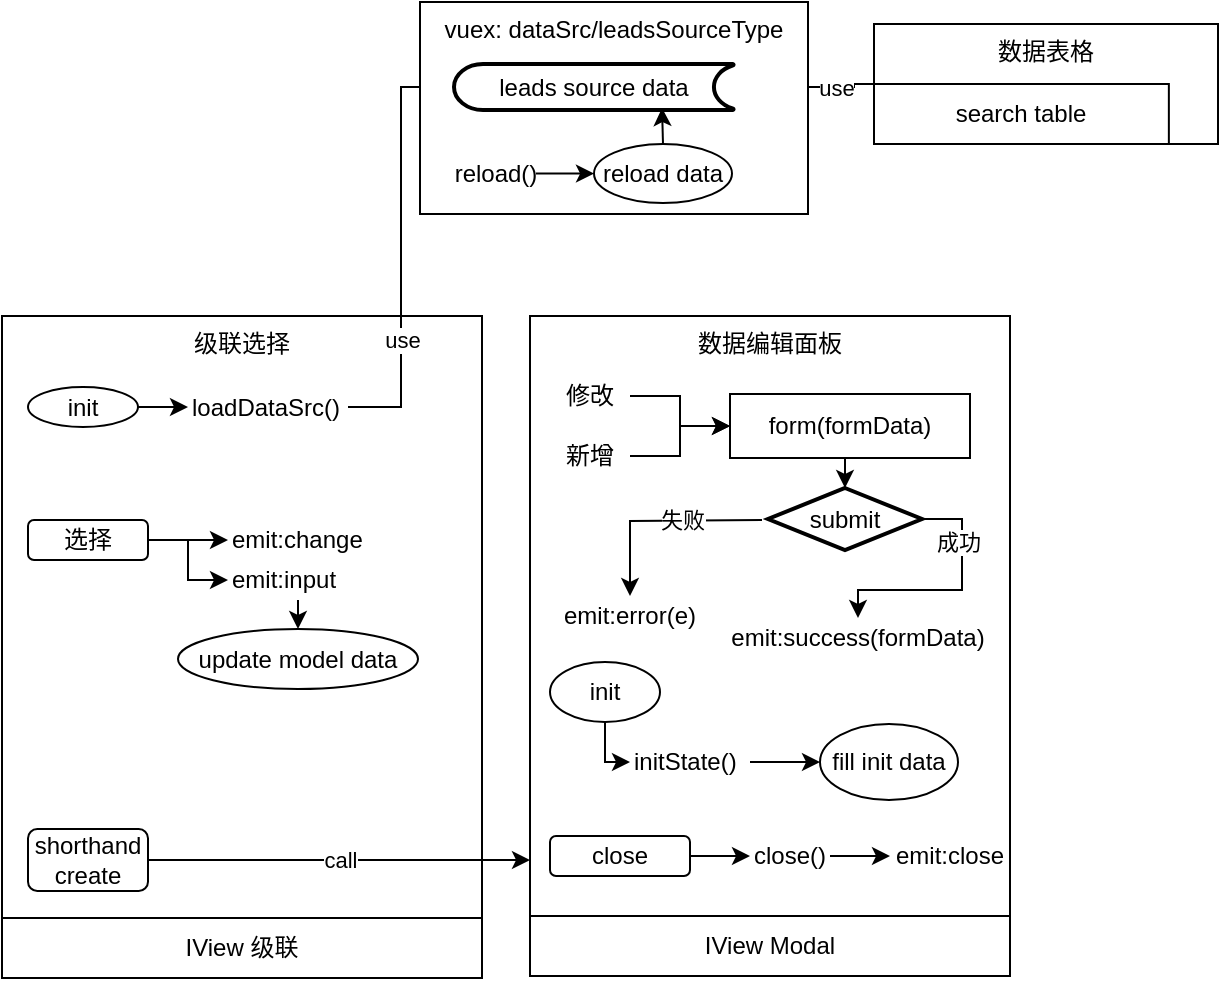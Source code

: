 <mxfile version="14.5.8" type="github">
  <diagram id="uWqBroCjyXyHmRQUqWvy" name="Page-1">
    <mxGraphModel dx="890" dy="662" grid="0" gridSize="10" guides="1" tooltips="1" connect="1" arrows="1" fold="1" page="1" pageScale="1" pageWidth="827" pageHeight="1169" math="0" shadow="0">
      <root>
        <mxCell id="0" />
        <mxCell id="1" parent="0" />
        <mxCell id="nOubKL9727zP79BDSy-0-68" value="" style="group" vertex="1" connectable="0" parent="1">
          <mxGeometry x="347" y="769" width="240" height="330" as="geometry" />
        </mxCell>
        <mxCell id="nOubKL9727zP79BDSy-0-4" value="数据编辑面板" style="rounded=0;whiteSpace=wrap;html=1;verticalAlign=top;" vertex="1" parent="nOubKL9727zP79BDSy-0-68">
          <mxGeometry width="240" height="300" as="geometry" />
        </mxCell>
        <mxCell id="nOubKL9727zP79BDSy-0-5" value="修改" style="text;html=1;strokeColor=none;fillColor=none;align=center;verticalAlign=middle;whiteSpace=wrap;rounded=0;" vertex="1" parent="nOubKL9727zP79BDSy-0-68">
          <mxGeometry x="10" y="30" width="40" height="20" as="geometry" />
        </mxCell>
        <mxCell id="nOubKL9727zP79BDSy-0-6" value="新增" style="text;html=1;strokeColor=none;fillColor=none;align=center;verticalAlign=middle;whiteSpace=wrap;rounded=0;" vertex="1" parent="nOubKL9727zP79BDSy-0-68">
          <mxGeometry x="10" y="60" width="40" height="20" as="geometry" />
        </mxCell>
        <mxCell id="nOubKL9727zP79BDSy-0-7" value="form(formData)" style="rounded=0;whiteSpace=wrap;html=1;" vertex="1" parent="nOubKL9727zP79BDSy-0-68">
          <mxGeometry x="100" y="39" width="120" height="32" as="geometry" />
        </mxCell>
        <mxCell id="nOubKL9727zP79BDSy-0-8" value="" style="edgeStyle=orthogonalEdgeStyle;rounded=0;orthogonalLoop=1;jettySize=auto;html=1;" edge="1" parent="nOubKL9727zP79BDSy-0-68" source="nOubKL9727zP79BDSy-0-5" target="nOubKL9727zP79BDSy-0-7">
          <mxGeometry relative="1" as="geometry" />
        </mxCell>
        <mxCell id="nOubKL9727zP79BDSy-0-9" value="" style="edgeStyle=orthogonalEdgeStyle;rounded=0;orthogonalLoop=1;jettySize=auto;html=1;" edge="1" parent="nOubKL9727zP79BDSy-0-68" source="nOubKL9727zP79BDSy-0-6" target="nOubKL9727zP79BDSy-0-7">
          <mxGeometry relative="1" as="geometry" />
        </mxCell>
        <mxCell id="nOubKL9727zP79BDSy-0-10" value="emit:success(formData)" style="text;html=1;strokeColor=none;fillColor=none;align=center;verticalAlign=middle;whiteSpace=wrap;rounded=0;" vertex="1" parent="nOubKL9727zP79BDSy-0-68">
          <mxGeometry x="100" y="151" width="128" height="20" as="geometry" />
        </mxCell>
        <mxCell id="nOubKL9727zP79BDSy-0-11" value="emit:error(e)" style="text;html=1;strokeColor=none;fillColor=none;align=center;verticalAlign=middle;whiteSpace=wrap;rounded=0;" vertex="1" parent="nOubKL9727zP79BDSy-0-68">
          <mxGeometry x="20" y="140" width="60" height="20" as="geometry" />
        </mxCell>
        <mxCell id="nOubKL9727zP79BDSy-0-17" style="edgeStyle=orthogonalEdgeStyle;rounded=0;orthogonalLoop=1;jettySize=auto;html=1;entryX=0.5;entryY=0;entryDx=0;entryDy=0;" edge="1" parent="nOubKL9727zP79BDSy-0-68" target="nOubKL9727zP79BDSy-0-11">
          <mxGeometry relative="1" as="geometry">
            <mxPoint x="116" y="102" as="sourcePoint" />
          </mxGeometry>
        </mxCell>
        <mxCell id="nOubKL9727zP79BDSy-0-77" value="失败" style="edgeLabel;html=1;align=center;verticalAlign=middle;resizable=0;points=[];" vertex="1" connectable="0" parent="nOubKL9727zP79BDSy-0-17">
          <mxGeometry x="-0.196" y="3" relative="1" as="geometry">
            <mxPoint x="1" y="-3.5" as="offset" />
          </mxGeometry>
        </mxCell>
        <mxCell id="nOubKL9727zP79BDSy-0-16" style="edgeStyle=orthogonalEdgeStyle;rounded=0;orthogonalLoop=1;jettySize=auto;html=1;exitX=0.5;exitY=1;exitDx=0;exitDy=0;entryX=0.5;entryY=0;entryDx=0;entryDy=0;entryPerimeter=0;" edge="1" parent="nOubKL9727zP79BDSy-0-68" source="nOubKL9727zP79BDSy-0-7" target="nOubKL9727zP79BDSy-0-74">
          <mxGeometry relative="1" as="geometry">
            <mxPoint x="160" y="100" as="targetPoint" />
          </mxGeometry>
        </mxCell>
        <mxCell id="nOubKL9727zP79BDSy-0-20" value="IView Modal" style="rounded=0;whiteSpace=wrap;html=1;" vertex="1" parent="nOubKL9727zP79BDSy-0-68">
          <mxGeometry y="300" width="240" height="30" as="geometry" />
        </mxCell>
        <mxCell id="nOubKL9727zP79BDSy-0-21" value="close" style="rounded=1;whiteSpace=wrap;html=1;" vertex="1" parent="nOubKL9727zP79BDSy-0-68">
          <mxGeometry x="10" y="260" width="70" height="20" as="geometry" />
        </mxCell>
        <mxCell id="nOubKL9727zP79BDSy-0-24" value="close()" style="text;html=1;strokeColor=none;fillColor=none;align=center;verticalAlign=middle;whiteSpace=wrap;rounded=0;" vertex="1" parent="nOubKL9727zP79BDSy-0-68">
          <mxGeometry x="110" y="260" width="40" height="20" as="geometry" />
        </mxCell>
        <mxCell id="nOubKL9727zP79BDSy-0-25" value="" style="edgeStyle=orthogonalEdgeStyle;rounded=0;orthogonalLoop=1;jettySize=auto;html=1;" edge="1" parent="nOubKL9727zP79BDSy-0-68" source="nOubKL9727zP79BDSy-0-21" target="nOubKL9727zP79BDSy-0-24">
          <mxGeometry relative="1" as="geometry" />
        </mxCell>
        <mxCell id="nOubKL9727zP79BDSy-0-27" value="init" style="ellipse;whiteSpace=wrap;html=1;" vertex="1" parent="nOubKL9727zP79BDSy-0-68">
          <mxGeometry x="10" y="173" width="55" height="30" as="geometry" />
        </mxCell>
        <mxCell id="nOubKL9727zP79BDSy-0-79" value="" style="edgeStyle=orthogonalEdgeStyle;rounded=0;orthogonalLoop=1;jettySize=auto;html=1;" edge="1" parent="nOubKL9727zP79BDSy-0-68" source="nOubKL9727zP79BDSy-0-28" target="nOubKL9727zP79BDSy-0-78">
          <mxGeometry relative="1" as="geometry" />
        </mxCell>
        <mxCell id="nOubKL9727zP79BDSy-0-28" value="initState()" style="text;html=1;strokeColor=none;fillColor=none;align=left;verticalAlign=middle;whiteSpace=wrap;rounded=0;" vertex="1" parent="nOubKL9727zP79BDSy-0-68">
          <mxGeometry x="50" y="213" width="60" height="20" as="geometry" />
        </mxCell>
        <mxCell id="nOubKL9727zP79BDSy-0-37" value="" style="edgeStyle=orthogonalEdgeStyle;rounded=0;orthogonalLoop=1;jettySize=auto;html=1;entryX=0;entryY=0.5;entryDx=0;entryDy=0;" edge="1" parent="nOubKL9727zP79BDSy-0-68" source="nOubKL9727zP79BDSy-0-27" target="nOubKL9727zP79BDSy-0-28">
          <mxGeometry relative="1" as="geometry" />
        </mxCell>
        <mxCell id="nOubKL9727zP79BDSy-0-41" value="emit:close" style="text;html=1;strokeColor=none;fillColor=none;align=center;verticalAlign=middle;whiteSpace=wrap;rounded=0;" vertex="1" parent="nOubKL9727zP79BDSy-0-68">
          <mxGeometry x="180" y="260" width="60" height="20" as="geometry" />
        </mxCell>
        <mxCell id="nOubKL9727zP79BDSy-0-42" value="" style="edgeStyle=orthogonalEdgeStyle;rounded=0;orthogonalLoop=1;jettySize=auto;html=1;" edge="1" parent="nOubKL9727zP79BDSy-0-68" source="nOubKL9727zP79BDSy-0-24" target="nOubKL9727zP79BDSy-0-41">
          <mxGeometry relative="1" as="geometry" />
        </mxCell>
        <mxCell id="nOubKL9727zP79BDSy-0-75" style="edgeStyle=orthogonalEdgeStyle;rounded=0;orthogonalLoop=1;jettySize=auto;html=1;exitX=1;exitY=0.5;exitDx=0;exitDy=0;exitPerimeter=0;" edge="1" parent="nOubKL9727zP79BDSy-0-68" source="nOubKL9727zP79BDSy-0-74" target="nOubKL9727zP79BDSy-0-10">
          <mxGeometry relative="1" as="geometry" />
        </mxCell>
        <mxCell id="nOubKL9727zP79BDSy-0-76" value="成功" style="edgeLabel;html=1;align=center;verticalAlign=middle;resizable=0;points=[];" vertex="1" connectable="0" parent="nOubKL9727zP79BDSy-0-75">
          <mxGeometry x="-0.52" relative="1" as="geometry">
            <mxPoint x="-2" y="2" as="offset" />
          </mxGeometry>
        </mxCell>
        <mxCell id="nOubKL9727zP79BDSy-0-74" value="submit" style="strokeWidth=2;html=1;shape=mxgraph.flowchart.decision;whiteSpace=wrap;align=center;" vertex="1" parent="nOubKL9727zP79BDSy-0-68">
          <mxGeometry x="119" y="86" width="77" height="31" as="geometry" />
        </mxCell>
        <mxCell id="nOubKL9727zP79BDSy-0-78" value="&lt;span&gt;fill init data&lt;/span&gt;" style="ellipse;whiteSpace=wrap;html=1;align=center;" vertex="1" parent="nOubKL9727zP79BDSy-0-68">
          <mxGeometry x="145" y="204" width="69" height="38" as="geometry" />
        </mxCell>
        <mxCell id="nOubKL9727zP79BDSy-0-70" value="" style="group" vertex="1" connectable="0" parent="1">
          <mxGeometry x="519" y="623" width="172" height="60" as="geometry" />
        </mxCell>
        <mxCell id="nOubKL9727zP79BDSy-0-2" value="数据表格" style="rounded=0;whiteSpace=wrap;html=1;verticalAlign=top;" vertex="1" parent="nOubKL9727zP79BDSy-0-70">
          <mxGeometry width="172" height="60" as="geometry" />
        </mxCell>
        <mxCell id="nOubKL9727zP79BDSy-0-3" value="search table" style="rounded=0;whiteSpace=wrap;html=1;" vertex="1" parent="nOubKL9727zP79BDSy-0-70">
          <mxGeometry y="30" width="147.429" height="30" as="geometry" />
        </mxCell>
        <mxCell id="nOubKL9727zP79BDSy-0-83" value="" style="group" vertex="1" connectable="0" parent="1">
          <mxGeometry x="83" y="769" width="240" height="301" as="geometry" />
        </mxCell>
        <mxCell id="nOubKL9727zP79BDSy-0-43" value="级联选择" style="rounded=0;whiteSpace=wrap;html=1;align=center;verticalAlign=top;container=0;" vertex="1" parent="nOubKL9727zP79BDSy-0-83">
          <mxGeometry width="240" height="301" as="geometry" />
        </mxCell>
        <mxCell id="nOubKL9727zP79BDSy-0-45" value="init" style="ellipse;whiteSpace=wrap;html=1;container=0;" vertex="1" parent="nOubKL9727zP79BDSy-0-83">
          <mxGeometry x="13" y="35.5" width="55" height="20" as="geometry" />
        </mxCell>
        <mxCell id="nOubKL9727zP79BDSy-0-46" value="loadDataSrc()" style="text;html=1;strokeColor=none;fillColor=none;align=left;verticalAlign=middle;whiteSpace=wrap;rounded=0;container=0;" vertex="1" parent="nOubKL9727zP79BDSy-0-83">
          <mxGeometry x="93" y="35.5" width="80" height="20" as="geometry" />
        </mxCell>
        <mxCell id="nOubKL9727zP79BDSy-0-48" value="" style="edgeStyle=orthogonalEdgeStyle;rounded=0;orthogonalLoop=1;jettySize=auto;html=1;" edge="1" parent="nOubKL9727zP79BDSy-0-83" source="nOubKL9727zP79BDSy-0-45" target="nOubKL9727zP79BDSy-0-46">
          <mxGeometry x="3" y="0.5" as="geometry" />
        </mxCell>
        <mxCell id="nOubKL9727zP79BDSy-0-49" value="选择" style="rounded=1;whiteSpace=wrap;html=1;align=center;container=0;" vertex="1" parent="nOubKL9727zP79BDSy-0-83">
          <mxGeometry x="13" y="102" width="60" height="20" as="geometry" />
        </mxCell>
        <mxCell id="nOubKL9727zP79BDSy-0-51" value="emit:change" style="text;html=1;strokeColor=none;fillColor=none;align=left;verticalAlign=middle;whiteSpace=wrap;rounded=0;container=0;" vertex="1" parent="nOubKL9727zP79BDSy-0-83">
          <mxGeometry x="113" y="102" width="80" height="20" as="geometry" />
        </mxCell>
        <mxCell id="nOubKL9727zP79BDSy-0-55" style="edgeStyle=orthogonalEdgeStyle;rounded=0;orthogonalLoop=1;jettySize=auto;html=1;exitX=1;exitY=0.5;exitDx=0;exitDy=0;entryX=0;entryY=0.5;entryDx=0;entryDy=0;" edge="1" parent="nOubKL9727zP79BDSy-0-83" source="nOubKL9727zP79BDSy-0-49" target="nOubKL9727zP79BDSy-0-51">
          <mxGeometry x="3" y="32" as="geometry" />
        </mxCell>
        <mxCell id="nOubKL9727zP79BDSy-0-52" value="emit:input" style="text;html=1;strokeColor=none;fillColor=none;align=left;verticalAlign=middle;whiteSpace=wrap;rounded=0;container=0;" vertex="1" parent="nOubKL9727zP79BDSy-0-83">
          <mxGeometry x="113" y="122" width="70" height="20" as="geometry" />
        </mxCell>
        <mxCell id="nOubKL9727zP79BDSy-0-56" style="edgeStyle=orthogonalEdgeStyle;rounded=0;orthogonalLoop=1;jettySize=auto;html=1;exitX=1;exitY=0.5;exitDx=0;exitDy=0;entryX=0;entryY=0.5;entryDx=0;entryDy=0;" edge="1" parent="nOubKL9727zP79BDSy-0-83" source="nOubKL9727zP79BDSy-0-49" target="nOubKL9727zP79BDSy-0-52">
          <mxGeometry x="3" y="32" as="geometry" />
        </mxCell>
        <mxCell id="nOubKL9727zP79BDSy-0-62" value="update model data" style="ellipse;whiteSpace=wrap;html=1;align=center;container=0;" vertex="1" parent="nOubKL9727zP79BDSy-0-83">
          <mxGeometry x="88" y="156.5" width="120" height="30" as="geometry" />
        </mxCell>
        <mxCell id="nOubKL9727zP79BDSy-0-64" style="edgeStyle=orthogonalEdgeStyle;rounded=0;orthogonalLoop=1;jettySize=auto;html=1;exitX=0.5;exitY=1;exitDx=0;exitDy=0;entryX=0.5;entryY=0;entryDx=0;entryDy=0;" edge="1" parent="nOubKL9727zP79BDSy-0-83" source="nOubKL9727zP79BDSy-0-52" target="nOubKL9727zP79BDSy-0-62">
          <mxGeometry x="3" y="32" as="geometry" />
        </mxCell>
        <mxCell id="nOubKL9727zP79BDSy-0-72" value="shorthand create" style="rounded=1;whiteSpace=wrap;html=1;align=center;container=0;" vertex="1" parent="nOubKL9727zP79BDSy-0-83">
          <mxGeometry x="13" y="256.5" width="60" height="31" as="geometry" />
        </mxCell>
        <mxCell id="nOubKL9727zP79BDSy-0-73" value="call" style="edgeStyle=orthogonalEdgeStyle;rounded=0;orthogonalLoop=1;jettySize=auto;html=1;exitX=1;exitY=0.5;exitDx=0;exitDy=0;" edge="1" parent="1" source="nOubKL9727zP79BDSy-0-72">
          <mxGeometry relative="1" as="geometry">
            <mxPoint x="347" y="1041" as="targetPoint" />
            <Array as="points">
              <mxPoint x="347" y="1041" />
            </Array>
          </mxGeometry>
        </mxCell>
        <mxCell id="nOubKL9727zP79BDSy-0-89" style="edgeStyle=orthogonalEdgeStyle;rounded=0;orthogonalLoop=1;jettySize=auto;html=1;exitX=1;exitY=0.5;exitDx=0;exitDy=0;entryX=0;entryY=0.5;entryDx=0;entryDy=0;entryPerimeter=0;" edge="1" parent="1" source="nOubKL9727zP79BDSy-0-46" target="nOubKL9727zP79BDSy-0-91">
          <mxGeometry relative="1" as="geometry" />
        </mxCell>
        <mxCell id="nOubKL9727zP79BDSy-0-99" value="use" style="edgeLabel;html=1;align=center;verticalAlign=middle;resizable=0;points=[];" vertex="1" connectable="0" parent="nOubKL9727zP79BDSy-0-89">
          <mxGeometry x="-0.425" relative="1" as="geometry">
            <mxPoint y="1" as="offset" />
          </mxGeometry>
        </mxCell>
        <mxCell id="nOubKL9727zP79BDSy-0-44" value="IView 级联" style="rounded=0;whiteSpace=wrap;html=1;container=0;" vertex="1" parent="1">
          <mxGeometry x="83" y="1070" width="240" height="30" as="geometry" />
        </mxCell>
        <mxCell id="nOubKL9727zP79BDSy-0-98" style="edgeStyle=orthogonalEdgeStyle;rounded=0;orthogonalLoop=1;jettySize=auto;html=1;exitX=0;exitY=0;exitDx=0;exitDy=0;entryX=0.93;entryY=0.5;entryDx=0;entryDy=0;entryPerimeter=0;" edge="1" parent="1" source="nOubKL9727zP79BDSy-0-3" target="nOubKL9727zP79BDSy-0-91">
          <mxGeometry relative="1" as="geometry">
            <Array as="points">
              <mxPoint x="509" y="654" />
            </Array>
          </mxGeometry>
        </mxCell>
        <mxCell id="nOubKL9727zP79BDSy-0-100" value="use" style="edgeLabel;html=1;align=center;verticalAlign=middle;resizable=0;points=[];" vertex="1" connectable="0" parent="nOubKL9727zP79BDSy-0-98">
          <mxGeometry x="-0.217" y="1" relative="1" as="geometry">
            <mxPoint x="10.99" y="-0.63" as="offset" />
          </mxGeometry>
        </mxCell>
        <mxCell id="nOubKL9727zP79BDSy-0-82" value="vuex: dataSrc/leadsSourceType" style="rounded=0;whiteSpace=wrap;html=1;align=center;verticalAlign=top;container=0;" vertex="1" parent="1">
          <mxGeometry x="292" y="612" width="194" height="106" as="geometry" />
        </mxCell>
        <mxCell id="nOubKL9727zP79BDSy-0-85" value="reload()" style="text;html=1;strokeColor=none;fillColor=none;align=center;verticalAlign=middle;whiteSpace=wrap;rounded=0;container=0;" vertex="1" parent="1">
          <mxGeometry x="310" y="687.75" width="40" height="20" as="geometry" />
        </mxCell>
        <mxCell id="nOubKL9727zP79BDSy-0-86" value="reload data" style="ellipse;whiteSpace=wrap;html=1;align=center;container=0;" vertex="1" parent="1">
          <mxGeometry x="379" y="683" width="69" height="29.5" as="geometry" />
        </mxCell>
        <mxCell id="nOubKL9727zP79BDSy-0-87" value="" style="edgeStyle=orthogonalEdgeStyle;rounded=0;orthogonalLoop=1;jettySize=auto;html=1;" edge="1" parent="1" source="nOubKL9727zP79BDSy-0-85" target="nOubKL9727zP79BDSy-0-86">
          <mxGeometry x="294" y="658" as="geometry" />
        </mxCell>
        <mxCell id="nOubKL9727zP79BDSy-0-91" value="leads source data" style="strokeWidth=2;html=1;shape=mxgraph.flowchart.stored_data;whiteSpace=wrap;align=center;" vertex="1" parent="1">
          <mxGeometry x="309" y="643" width="140" height="23" as="geometry" />
        </mxCell>
        <mxCell id="nOubKL9727zP79BDSy-0-94" style="edgeStyle=orthogonalEdgeStyle;rounded=0;orthogonalLoop=1;jettySize=auto;html=1;exitX=0.5;exitY=0;exitDx=0;exitDy=0;entryX=0.743;entryY=0.957;entryDx=0;entryDy=0;entryPerimeter=0;" edge="1" parent="1" source="nOubKL9727zP79BDSy-0-86" target="nOubKL9727zP79BDSy-0-91">
          <mxGeometry x="314" y="612" as="geometry" />
        </mxCell>
      </root>
    </mxGraphModel>
  </diagram>
</mxfile>

